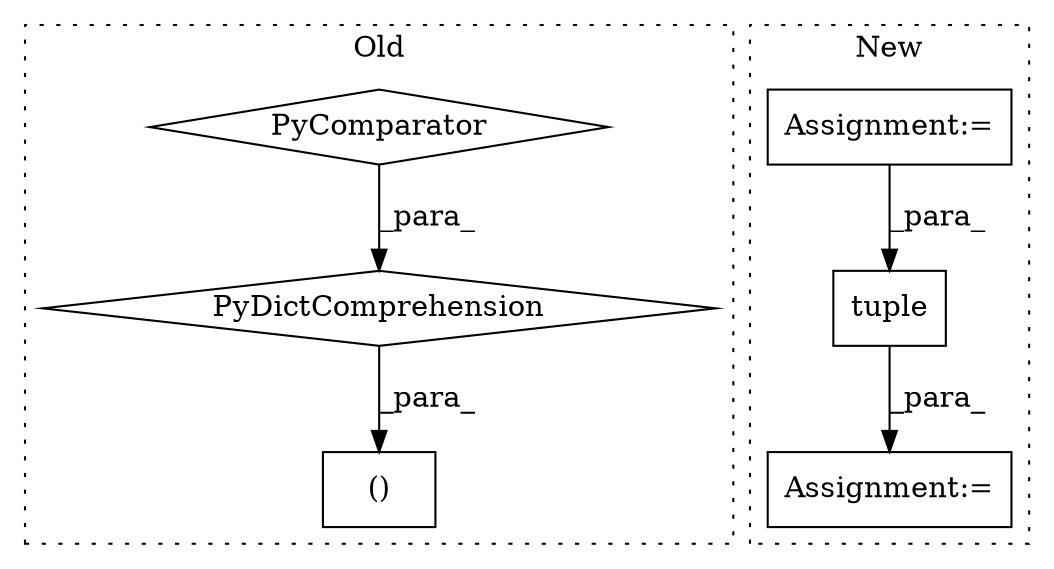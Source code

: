 digraph G {
subgraph cluster0 {
1 [label="PyDictComprehension" a="110" s="14948" l="132" shape="diamond"];
3 [label="PyComparator" a="113" s="15040" l="32" shape="diamond"];
5 [label="()" a="106" s="15095" l="77" shape="box"];
label = "Old";
style="dotted";
}
subgraph cluster1 {
2 [label="tuple" a="32" s="14579,14607" l="6,1" shape="box"];
4 [label="Assignment:=" a="7" s="14524" l="1" shape="box"];
6 [label="Assignment:=" a="7" s="14578" l="1" shape="box"];
label = "New";
style="dotted";
}
1 -> 5 [label="_para_"];
2 -> 6 [label="_para_"];
3 -> 1 [label="_para_"];
4 -> 2 [label="_para_"];
}
